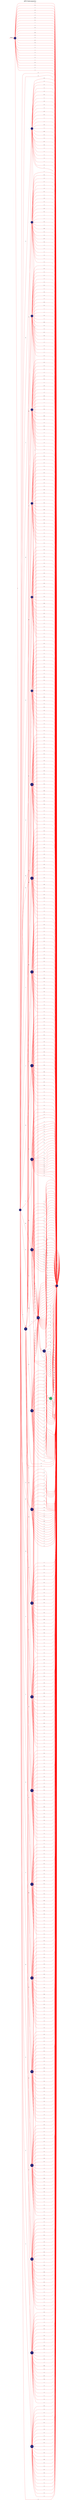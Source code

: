 digraph automata_finito {
	rankdir=LR;
	graph [label="AFD Subconjuntos", labelloc=t, fontsize=20]; 
	node [shape=doublecircle, style = filled,color = mediumseagreen]; 31;
	node [shape=circle];
	node [color=midnightblue,fontcolor=white];
	edge [color=red];
	secret_node [style=invis];
	secret_node -> 0 [label="inicio"];
	0 -> 1 [label="a"];
	0 -> 1 [label="b"];
	0 -> 1 [label="c"];
	0 -> 1 [label="d"];
	0 -> 1 [label="e"];
	0 -> 1 [label="f"];
	0 -> 1 [label="g"];
	0 -> 1 [label="h"];
	0 -> 1 [label="i"];
	0 -> 1 [label="j"];
	0 -> 1 [label="k"];
	0 -> 1 [label="l"];
	0 -> 1 [label="m"];
	0 -> 1 [label="n"];
	0 -> 1 [label="o"];
	0 -> 1 [label="p"];
	0 -> 1 [label="q"];
	0 -> 1 [label="1"];
	0 -> 2 [label="r"];
	0 -> 1 [label="2"];
	0 -> 1 [label="s"];
	0 -> 1 [label="3"];
	0 -> 1 [label="t"];
	0 -> 1 [label="u"];
	0 -> 1 [label="v"];
	0 -> 1 [label="w"];
	0 -> 1 [label="x"];
	0 -> 1 [label="y"];
	0 -> 1 [label="z"];
	1 -> 1 [label="a"];
	1 -> 1 [label="b"];
	1 -> 1 [label="c"];
	1 -> 1 [label="d"];
	1 -> 1 [label="e"];
	1 -> 1 [label="f"];
	1 -> 1 [label="g"];
	1 -> 1 [label="h"];
	1 -> 1 [label="i"];
	1 -> 1 [label="j"];
	1 -> 1 [label="k"];
	1 -> 1 [label="l"];
	1 -> 1 [label="m"];
	1 -> 1 [label="n"];
	1 -> 1 [label="o"];
	1 -> 1 [label="p"];
	1 -> 1 [label="q"];
	1 -> 1 [label="1"];
	1 -> 1 [label="r"];
	1 -> 1 [label="2"];
	1 -> 1 [label="s"];
	1 -> 1 [label="3"];
	1 -> 1 [label="t"];
	1 -> 1 [label="u"];
	1 -> 1 [label="v"];
	1 -> 1 [label="w"];
	1 -> 1 [label="x"];
	1 -> 1 [label="y"];
	1 -> 1 [label="z"];
	2 -> 3 [label="a"];
	2 -> 4 [label="b"];
	2 -> 5 [label="c"];
	2 -> 6 [label="d"];
	2 -> 7 [label="e"];
	2 -> 8 [label="f"];
	2 -> 9 [label="g"];
	2 -> 10 [label="h"];
	2 -> 11 [label="i"];
	2 -> 12 [label="j"];
	2 -> 13 [label="k"];
	2 -> 14 [label="l"];
	2 -> 15 [label="m"];
	2 -> 16 [label="n"];
	2 -> 17 [label="o"];
	2 -> 18 [label="p"];
	2 -> 19 [label="q"];
	2 -> 1 [label="1"];
	2 -> 20 [label="r"];
	2 -> 1 [label="2"];
	2 -> 21 [label="s"];
	2 -> 1 [label="3"];
	2 -> 22 [label="t"];
	2 -> 23 [label="u"];
	2 -> 24 [label="v"];
	2 -> 25 [label="w"];
	2 -> 26 [label="x"];
	2 -> 27 [label="y"];
	2 -> 28 [label="z"];
	3 -> 1 [label="a"];
	3 -> 1 [label="b"];
	3 -> 1 [label="c"];
	3 -> 1 [label="d"];
	3 -> 1 [label="e"];
	3 -> 1 [label="f"];
	3 -> 1 [label="g"];
	3 -> 1 [label="h"];
	3 -> 1 [label="i"];
	3 -> 1 [label="j"];
	3 -> 1 [label="k"];
	3 -> 1 [label="l"];
	3 -> 1 [label="m"];
	3 -> 1 [label="n"];
	3 -> 1 [label="o"];
	3 -> 1 [label="p"];
	3 -> 1 [label="q"];
	3 -> 29 [label="1"];
	3 -> 1 [label="r"];
	3 -> 1 [label="2"];
	3 -> 1 [label="s"];
	3 -> 1 [label="3"];
	3 -> 1 [label="t"];
	3 -> 1 [label="u"];
	3 -> 1 [label="v"];
	3 -> 1 [label="w"];
	3 -> 1 [label="x"];
	3 -> 1 [label="y"];
	3 -> 1 [label="z"];
	4 -> 1 [label="a"];
	4 -> 1 [label="b"];
	4 -> 1 [label="c"];
	4 -> 1 [label="d"];
	4 -> 1 [label="e"];
	4 -> 1 [label="f"];
	4 -> 1 [label="g"];
	4 -> 1 [label="h"];
	4 -> 1 [label="i"];
	4 -> 1 [label="j"];
	4 -> 1 [label="k"];
	4 -> 1 [label="l"];
	4 -> 1 [label="m"];
	4 -> 1 [label="n"];
	4 -> 1 [label="o"];
	4 -> 1 [label="p"];
	4 -> 1 [label="q"];
	4 -> 29 [label="1"];
	4 -> 1 [label="r"];
	4 -> 1 [label="2"];
	4 -> 1 [label="s"];
	4 -> 1 [label="3"];
	4 -> 1 [label="t"];
	4 -> 1 [label="u"];
	4 -> 1 [label="v"];
	4 -> 1 [label="w"];
	4 -> 1 [label="x"];
	4 -> 1 [label="y"];
	4 -> 1 [label="z"];
	5 -> 1 [label="a"];
	5 -> 1 [label="b"];
	5 -> 1 [label="c"];
	5 -> 1 [label="d"];
	5 -> 1 [label="e"];
	5 -> 1 [label="f"];
	5 -> 1 [label="g"];
	5 -> 1 [label="h"];
	5 -> 1 [label="i"];
	5 -> 1 [label="j"];
	5 -> 1 [label="k"];
	5 -> 1 [label="l"];
	5 -> 1 [label="m"];
	5 -> 1 [label="n"];
	5 -> 1 [label="o"];
	5 -> 1 [label="p"];
	5 -> 1 [label="q"];
	5 -> 29 [label="1"];
	5 -> 1 [label="r"];
	5 -> 1 [label="2"];
	5 -> 1 [label="s"];
	5 -> 1 [label="3"];
	5 -> 1 [label="t"];
	5 -> 1 [label="u"];
	5 -> 1 [label="v"];
	5 -> 1 [label="w"];
	5 -> 1 [label="x"];
	5 -> 1 [label="y"];
	5 -> 1 [label="z"];
	6 -> 1 [label="a"];
	6 -> 1 [label="b"];
	6 -> 1 [label="c"];
	6 -> 1 [label="d"];
	6 -> 1 [label="e"];
	6 -> 1 [label="f"];
	6 -> 1 [label="g"];
	6 -> 1 [label="h"];
	6 -> 1 [label="i"];
	6 -> 1 [label="j"];
	6 -> 1 [label="k"];
	6 -> 1 [label="l"];
	6 -> 1 [label="m"];
	6 -> 1 [label="n"];
	6 -> 1 [label="o"];
	6 -> 1 [label="p"];
	6 -> 1 [label="q"];
	6 -> 29 [label="1"];
	6 -> 1 [label="r"];
	6 -> 1 [label="2"];
	6 -> 1 [label="s"];
	6 -> 1 [label="3"];
	6 -> 1 [label="t"];
	6 -> 1 [label="u"];
	6 -> 1 [label="v"];
	6 -> 1 [label="w"];
	6 -> 1 [label="x"];
	6 -> 1 [label="y"];
	6 -> 1 [label="z"];
	7 -> 1 [label="a"];
	7 -> 1 [label="b"];
	7 -> 1 [label="c"];
	7 -> 1 [label="d"];
	7 -> 1 [label="e"];
	7 -> 1 [label="f"];
	7 -> 1 [label="g"];
	7 -> 1 [label="h"];
	7 -> 1 [label="i"];
	7 -> 1 [label="j"];
	7 -> 1 [label="k"];
	7 -> 1 [label="l"];
	7 -> 1 [label="m"];
	7 -> 1 [label="n"];
	7 -> 1 [label="o"];
	7 -> 1 [label="p"];
	7 -> 1 [label="q"];
	7 -> 29 [label="1"];
	7 -> 1 [label="r"];
	7 -> 1 [label="2"];
	7 -> 1 [label="s"];
	7 -> 1 [label="3"];
	7 -> 1 [label="t"];
	7 -> 1 [label="u"];
	7 -> 1 [label="v"];
	7 -> 1 [label="w"];
	7 -> 1 [label="x"];
	7 -> 1 [label="y"];
	7 -> 1 [label="z"];
	8 -> 1 [label="a"];
	8 -> 1 [label="b"];
	8 -> 1 [label="c"];
	8 -> 1 [label="d"];
	8 -> 1 [label="e"];
	8 -> 1 [label="f"];
	8 -> 1 [label="g"];
	8 -> 1 [label="h"];
	8 -> 1 [label="i"];
	8 -> 1 [label="j"];
	8 -> 1 [label="k"];
	8 -> 1 [label="l"];
	8 -> 1 [label="m"];
	8 -> 1 [label="n"];
	8 -> 1 [label="o"];
	8 -> 1 [label="p"];
	8 -> 1 [label="q"];
	8 -> 29 [label="1"];
	8 -> 1 [label="r"];
	8 -> 1 [label="2"];
	8 -> 1 [label="s"];
	8 -> 1 [label="3"];
	8 -> 1 [label="t"];
	8 -> 1 [label="u"];
	8 -> 1 [label="v"];
	8 -> 1 [label="w"];
	8 -> 1 [label="x"];
	8 -> 1 [label="y"];
	8 -> 1 [label="z"];
	9 -> 1 [label="a"];
	9 -> 1 [label="b"];
	9 -> 1 [label="c"];
	9 -> 1 [label="d"];
	9 -> 1 [label="e"];
	9 -> 1 [label="f"];
	9 -> 1 [label="g"];
	9 -> 1 [label="h"];
	9 -> 1 [label="i"];
	9 -> 1 [label="j"];
	9 -> 1 [label="k"];
	9 -> 1 [label="l"];
	9 -> 1 [label="m"];
	9 -> 1 [label="n"];
	9 -> 1 [label="o"];
	9 -> 1 [label="p"];
	9 -> 1 [label="q"];
	9 -> 29 [label="1"];
	9 -> 1 [label="r"];
	9 -> 1 [label="2"];
	9 -> 1 [label="s"];
	9 -> 1 [label="3"];
	9 -> 1 [label="t"];
	9 -> 1 [label="u"];
	9 -> 1 [label="v"];
	9 -> 1 [label="w"];
	9 -> 1 [label="x"];
	9 -> 1 [label="y"];
	9 -> 1 [label="z"];
	10 -> 1 [label="a"];
	10 -> 1 [label="b"];
	10 -> 1 [label="c"];
	10 -> 1 [label="d"];
	10 -> 1 [label="e"];
	10 -> 1 [label="f"];
	10 -> 1 [label="g"];
	10 -> 1 [label="h"];
	10 -> 1 [label="i"];
	10 -> 1 [label="j"];
	10 -> 1 [label="k"];
	10 -> 1 [label="l"];
	10 -> 1 [label="m"];
	10 -> 1 [label="n"];
	10 -> 1 [label="o"];
	10 -> 1 [label="p"];
	10 -> 1 [label="q"];
	10 -> 29 [label="1"];
	10 -> 1 [label="r"];
	10 -> 1 [label="2"];
	10 -> 1 [label="s"];
	10 -> 1 [label="3"];
	10 -> 1 [label="t"];
	10 -> 1 [label="u"];
	10 -> 1 [label="v"];
	10 -> 1 [label="w"];
	10 -> 1 [label="x"];
	10 -> 1 [label="y"];
	10 -> 1 [label="z"];
	11 -> 1 [label="a"];
	11 -> 1 [label="b"];
	11 -> 1 [label="c"];
	11 -> 1 [label="d"];
	11 -> 1 [label="e"];
	11 -> 1 [label="f"];
	11 -> 1 [label="g"];
	11 -> 1 [label="h"];
	11 -> 1 [label="i"];
	11 -> 1 [label="j"];
	11 -> 1 [label="k"];
	11 -> 1 [label="l"];
	11 -> 1 [label="m"];
	11 -> 1 [label="n"];
	11 -> 1 [label="o"];
	11 -> 1 [label="p"];
	11 -> 1 [label="q"];
	11 -> 29 [label="1"];
	11 -> 1 [label="r"];
	11 -> 1 [label="2"];
	11 -> 1 [label="s"];
	11 -> 1 [label="3"];
	11 -> 1 [label="t"];
	11 -> 1 [label="u"];
	11 -> 1 [label="v"];
	11 -> 1 [label="w"];
	11 -> 1 [label="x"];
	11 -> 1 [label="y"];
	11 -> 1 [label="z"];
	12 -> 1 [label="a"];
	12 -> 1 [label="b"];
	12 -> 1 [label="c"];
	12 -> 1 [label="d"];
	12 -> 1 [label="e"];
	12 -> 1 [label="f"];
	12 -> 1 [label="g"];
	12 -> 1 [label="h"];
	12 -> 1 [label="i"];
	12 -> 1 [label="j"];
	12 -> 1 [label="k"];
	12 -> 1 [label="l"];
	12 -> 1 [label="m"];
	12 -> 1 [label="n"];
	12 -> 1 [label="o"];
	12 -> 1 [label="p"];
	12 -> 1 [label="q"];
	12 -> 29 [label="1"];
	12 -> 1 [label="r"];
	12 -> 1 [label="2"];
	12 -> 1 [label="s"];
	12 -> 1 [label="3"];
	12 -> 1 [label="t"];
	12 -> 1 [label="u"];
	12 -> 1 [label="v"];
	12 -> 1 [label="w"];
	12 -> 1 [label="x"];
	12 -> 1 [label="y"];
	12 -> 1 [label="z"];
	13 -> 1 [label="a"];
	13 -> 1 [label="b"];
	13 -> 1 [label="c"];
	13 -> 1 [label="d"];
	13 -> 1 [label="e"];
	13 -> 1 [label="f"];
	13 -> 1 [label="g"];
	13 -> 1 [label="h"];
	13 -> 1 [label="i"];
	13 -> 1 [label="j"];
	13 -> 1 [label="k"];
	13 -> 1 [label="l"];
	13 -> 1 [label="m"];
	13 -> 1 [label="n"];
	13 -> 1 [label="o"];
	13 -> 1 [label="p"];
	13 -> 1 [label="q"];
	13 -> 29 [label="1"];
	13 -> 1 [label="r"];
	13 -> 1 [label="2"];
	13 -> 1 [label="s"];
	13 -> 1 [label="3"];
	13 -> 1 [label="t"];
	13 -> 1 [label="u"];
	13 -> 1 [label="v"];
	13 -> 1 [label="w"];
	13 -> 1 [label="x"];
	13 -> 1 [label="y"];
	13 -> 1 [label="z"];
	14 -> 1 [label="a"];
	14 -> 1 [label="b"];
	14 -> 1 [label="c"];
	14 -> 1 [label="d"];
	14 -> 1 [label="e"];
	14 -> 1 [label="f"];
	14 -> 1 [label="g"];
	14 -> 1 [label="h"];
	14 -> 1 [label="i"];
	14 -> 1 [label="j"];
	14 -> 1 [label="k"];
	14 -> 1 [label="l"];
	14 -> 1 [label="m"];
	14 -> 1 [label="n"];
	14 -> 1 [label="o"];
	14 -> 1 [label="p"];
	14 -> 1 [label="q"];
	14 -> 29 [label="1"];
	14 -> 1 [label="r"];
	14 -> 1 [label="2"];
	14 -> 1 [label="s"];
	14 -> 1 [label="3"];
	14 -> 1 [label="t"];
	14 -> 1 [label="u"];
	14 -> 1 [label="v"];
	14 -> 1 [label="w"];
	14 -> 1 [label="x"];
	14 -> 1 [label="y"];
	14 -> 1 [label="z"];
	15 -> 1 [label="a"];
	15 -> 1 [label="b"];
	15 -> 1 [label="c"];
	15 -> 1 [label="d"];
	15 -> 1 [label="e"];
	15 -> 1 [label="f"];
	15 -> 1 [label="g"];
	15 -> 1 [label="h"];
	15 -> 1 [label="i"];
	15 -> 1 [label="j"];
	15 -> 1 [label="k"];
	15 -> 1 [label="l"];
	15 -> 1 [label="m"];
	15 -> 1 [label="n"];
	15 -> 1 [label="o"];
	15 -> 1 [label="p"];
	15 -> 1 [label="q"];
	15 -> 29 [label="1"];
	15 -> 1 [label="r"];
	15 -> 1 [label="2"];
	15 -> 1 [label="s"];
	15 -> 1 [label="3"];
	15 -> 1 [label="t"];
	15 -> 1 [label="u"];
	15 -> 1 [label="v"];
	15 -> 1 [label="w"];
	15 -> 1 [label="x"];
	15 -> 1 [label="y"];
	15 -> 1 [label="z"];
	16 -> 1 [label="a"];
	16 -> 1 [label="b"];
	16 -> 1 [label="c"];
	16 -> 1 [label="d"];
	16 -> 1 [label="e"];
	16 -> 1 [label="f"];
	16 -> 1 [label="g"];
	16 -> 1 [label="h"];
	16 -> 1 [label="i"];
	16 -> 1 [label="j"];
	16 -> 1 [label="k"];
	16 -> 1 [label="l"];
	16 -> 1 [label="m"];
	16 -> 1 [label="n"];
	16 -> 1 [label="o"];
	16 -> 1 [label="p"];
	16 -> 1 [label="q"];
	16 -> 29 [label="1"];
	16 -> 1 [label="r"];
	16 -> 1 [label="2"];
	16 -> 1 [label="s"];
	16 -> 1 [label="3"];
	16 -> 1 [label="t"];
	16 -> 1 [label="u"];
	16 -> 1 [label="v"];
	16 -> 1 [label="w"];
	16 -> 1 [label="x"];
	16 -> 1 [label="y"];
	16 -> 1 [label="z"];
	17 -> 1 [label="a"];
	17 -> 1 [label="b"];
	17 -> 1 [label="c"];
	17 -> 1 [label="d"];
	17 -> 1 [label="e"];
	17 -> 1 [label="f"];
	17 -> 1 [label="g"];
	17 -> 1 [label="h"];
	17 -> 1 [label="i"];
	17 -> 1 [label="j"];
	17 -> 1 [label="k"];
	17 -> 1 [label="l"];
	17 -> 1 [label="m"];
	17 -> 1 [label="n"];
	17 -> 1 [label="o"];
	17 -> 1 [label="p"];
	17 -> 1 [label="q"];
	17 -> 29 [label="1"];
	17 -> 1 [label="r"];
	17 -> 1 [label="2"];
	17 -> 1 [label="s"];
	17 -> 1 [label="3"];
	17 -> 1 [label="t"];
	17 -> 1 [label="u"];
	17 -> 1 [label="v"];
	17 -> 1 [label="w"];
	17 -> 1 [label="x"];
	17 -> 1 [label="y"];
	17 -> 1 [label="z"];
	18 -> 1 [label="a"];
	18 -> 1 [label="b"];
	18 -> 1 [label="c"];
	18 -> 1 [label="d"];
	18 -> 1 [label="e"];
	18 -> 1 [label="f"];
	18 -> 1 [label="g"];
	18 -> 1 [label="h"];
	18 -> 1 [label="i"];
	18 -> 1 [label="j"];
	18 -> 1 [label="k"];
	18 -> 1 [label="l"];
	18 -> 1 [label="m"];
	18 -> 1 [label="n"];
	18 -> 1 [label="o"];
	18 -> 1 [label="p"];
	18 -> 1 [label="q"];
	18 -> 29 [label="1"];
	18 -> 1 [label="r"];
	18 -> 1 [label="2"];
	18 -> 1 [label="s"];
	18 -> 1 [label="3"];
	18 -> 1 [label="t"];
	18 -> 1 [label="u"];
	18 -> 1 [label="v"];
	18 -> 1 [label="w"];
	18 -> 1 [label="x"];
	18 -> 1 [label="y"];
	18 -> 1 [label="z"];
	19 -> 1 [label="a"];
	19 -> 1 [label="b"];
	19 -> 1 [label="c"];
	19 -> 1 [label="d"];
	19 -> 1 [label="e"];
	19 -> 1 [label="f"];
	19 -> 1 [label="g"];
	19 -> 1 [label="h"];
	19 -> 1 [label="i"];
	19 -> 1 [label="j"];
	19 -> 1 [label="k"];
	19 -> 1 [label="l"];
	19 -> 1 [label="m"];
	19 -> 1 [label="n"];
	19 -> 1 [label="o"];
	19 -> 1 [label="p"];
	19 -> 1 [label="q"];
	19 -> 29 [label="1"];
	19 -> 1 [label="r"];
	19 -> 1 [label="2"];
	19 -> 1 [label="s"];
	19 -> 1 [label="3"];
	19 -> 1 [label="t"];
	19 -> 1 [label="u"];
	19 -> 1 [label="v"];
	19 -> 1 [label="w"];
	19 -> 1 [label="x"];
	19 -> 1 [label="y"];
	19 -> 1 [label="z"];
	20 -> 3 [label="a"];
	20 -> 4 [label="b"];
	20 -> 5 [label="c"];
	20 -> 6 [label="d"];
	20 -> 7 [label="e"];
	20 -> 8 [label="f"];
	20 -> 9 [label="g"];
	20 -> 10 [label="h"];
	20 -> 11 [label="i"];
	20 -> 12 [label="j"];
	20 -> 13 [label="k"];
	20 -> 14 [label="l"];
	20 -> 15 [label="m"];
	20 -> 16 [label="n"];
	20 -> 17 [label="o"];
	20 -> 18 [label="p"];
	20 -> 19 [label="q"];
	20 -> 29 [label="1"];
	20 -> 20 [label="r"];
	20 -> 1 [label="2"];
	20 -> 21 [label="s"];
	20 -> 1 [label="3"];
	20 -> 22 [label="t"];
	20 -> 23 [label="u"];
	20 -> 24 [label="v"];
	20 -> 25 [label="w"];
	20 -> 26 [label="x"];
	20 -> 27 [label="y"];
	20 -> 28 [label="z"];
	21 -> 1 [label="a"];
	21 -> 1 [label="b"];
	21 -> 1 [label="c"];
	21 -> 1 [label="d"];
	21 -> 1 [label="e"];
	21 -> 1 [label="f"];
	21 -> 1 [label="g"];
	21 -> 1 [label="h"];
	21 -> 1 [label="i"];
	21 -> 1 [label="j"];
	21 -> 1 [label="k"];
	21 -> 1 [label="l"];
	21 -> 1 [label="m"];
	21 -> 1 [label="n"];
	21 -> 1 [label="o"];
	21 -> 1 [label="p"];
	21 -> 1 [label="q"];
	21 -> 29 [label="1"];
	21 -> 1 [label="r"];
	21 -> 1 [label="2"];
	21 -> 1 [label="s"];
	21 -> 1 [label="3"];
	21 -> 1 [label="t"];
	21 -> 1 [label="u"];
	21 -> 1 [label="v"];
	21 -> 1 [label="w"];
	21 -> 1 [label="x"];
	21 -> 1 [label="y"];
	21 -> 1 [label="z"];
	22 -> 1 [label="a"];
	22 -> 1 [label="b"];
	22 -> 1 [label="c"];
	22 -> 1 [label="d"];
	22 -> 1 [label="e"];
	22 -> 1 [label="f"];
	22 -> 1 [label="g"];
	22 -> 1 [label="h"];
	22 -> 1 [label="i"];
	22 -> 1 [label="j"];
	22 -> 1 [label="k"];
	22 -> 1 [label="l"];
	22 -> 1 [label="m"];
	22 -> 1 [label="n"];
	22 -> 1 [label="o"];
	22 -> 1 [label="p"];
	22 -> 1 [label="q"];
	22 -> 29 [label="1"];
	22 -> 1 [label="r"];
	22 -> 1 [label="2"];
	22 -> 1 [label="s"];
	22 -> 1 [label="3"];
	22 -> 1 [label="t"];
	22 -> 1 [label="u"];
	22 -> 1 [label="v"];
	22 -> 1 [label="w"];
	22 -> 1 [label="x"];
	22 -> 1 [label="y"];
	22 -> 1 [label="z"];
	23 -> 1 [label="a"];
	23 -> 1 [label="b"];
	23 -> 1 [label="c"];
	23 -> 1 [label="d"];
	23 -> 1 [label="e"];
	23 -> 1 [label="f"];
	23 -> 1 [label="g"];
	23 -> 1 [label="h"];
	23 -> 1 [label="i"];
	23 -> 1 [label="j"];
	23 -> 1 [label="k"];
	23 -> 1 [label="l"];
	23 -> 1 [label="m"];
	23 -> 1 [label="n"];
	23 -> 1 [label="o"];
	23 -> 1 [label="p"];
	23 -> 1 [label="q"];
	23 -> 29 [label="1"];
	23 -> 1 [label="r"];
	23 -> 1 [label="2"];
	23 -> 1 [label="s"];
	23 -> 1 [label="3"];
	23 -> 1 [label="t"];
	23 -> 1 [label="u"];
	23 -> 1 [label="v"];
	23 -> 1 [label="w"];
	23 -> 1 [label="x"];
	23 -> 1 [label="y"];
	23 -> 1 [label="z"];
	24 -> 1 [label="a"];
	24 -> 1 [label="b"];
	24 -> 1 [label="c"];
	24 -> 1 [label="d"];
	24 -> 1 [label="e"];
	24 -> 1 [label="f"];
	24 -> 1 [label="g"];
	24 -> 1 [label="h"];
	24 -> 1 [label="i"];
	24 -> 1 [label="j"];
	24 -> 1 [label="k"];
	24 -> 1 [label="l"];
	24 -> 1 [label="m"];
	24 -> 1 [label="n"];
	24 -> 1 [label="o"];
	24 -> 1 [label="p"];
	24 -> 1 [label="q"];
	24 -> 29 [label="1"];
	24 -> 1 [label="r"];
	24 -> 1 [label="2"];
	24 -> 1 [label="s"];
	24 -> 1 [label="3"];
	24 -> 1 [label="t"];
	24 -> 1 [label="u"];
	24 -> 1 [label="v"];
	24 -> 1 [label="w"];
	24 -> 1 [label="x"];
	24 -> 1 [label="y"];
	24 -> 1 [label="z"];
	25 -> 1 [label="a"];
	25 -> 1 [label="b"];
	25 -> 1 [label="c"];
	25 -> 1 [label="d"];
	25 -> 1 [label="e"];
	25 -> 1 [label="f"];
	25 -> 1 [label="g"];
	25 -> 1 [label="h"];
	25 -> 1 [label="i"];
	25 -> 1 [label="j"];
	25 -> 1 [label="k"];
	25 -> 1 [label="l"];
	25 -> 1 [label="m"];
	25 -> 1 [label="n"];
	25 -> 1 [label="o"];
	25 -> 1 [label="p"];
	25 -> 1 [label="q"];
	25 -> 29 [label="1"];
	25 -> 1 [label="r"];
	25 -> 1 [label="2"];
	25 -> 1 [label="s"];
	25 -> 1 [label="3"];
	25 -> 1 [label="t"];
	25 -> 1 [label="u"];
	25 -> 1 [label="v"];
	25 -> 1 [label="w"];
	25 -> 1 [label="x"];
	25 -> 1 [label="y"];
	25 -> 1 [label="z"];
	26 -> 1 [label="a"];
	26 -> 1 [label="b"];
	26 -> 1 [label="c"];
	26 -> 1 [label="d"];
	26 -> 1 [label="e"];
	26 -> 1 [label="f"];
	26 -> 1 [label="g"];
	26 -> 1 [label="h"];
	26 -> 1 [label="i"];
	26 -> 1 [label="j"];
	26 -> 1 [label="k"];
	26 -> 1 [label="l"];
	26 -> 1 [label="m"];
	26 -> 1 [label="n"];
	26 -> 1 [label="o"];
	26 -> 1 [label="p"];
	26 -> 1 [label="q"];
	26 -> 29 [label="1"];
	26 -> 1 [label="r"];
	26 -> 1 [label="2"];
	26 -> 1 [label="s"];
	26 -> 1 [label="3"];
	26 -> 1 [label="t"];
	26 -> 1 [label="u"];
	26 -> 1 [label="v"];
	26 -> 1 [label="w"];
	26 -> 1 [label="x"];
	26 -> 1 [label="y"];
	26 -> 1 [label="z"];
	27 -> 1 [label="a"];
	27 -> 1 [label="b"];
	27 -> 1 [label="c"];
	27 -> 1 [label="d"];
	27 -> 1 [label="e"];
	27 -> 1 [label="f"];
	27 -> 1 [label="g"];
	27 -> 1 [label="h"];
	27 -> 1 [label="i"];
	27 -> 1 [label="j"];
	27 -> 1 [label="k"];
	27 -> 1 [label="l"];
	27 -> 1 [label="m"];
	27 -> 1 [label="n"];
	27 -> 1 [label="o"];
	27 -> 1 [label="p"];
	27 -> 1 [label="q"];
	27 -> 29 [label="1"];
	27 -> 1 [label="r"];
	27 -> 1 [label="2"];
	27 -> 1 [label="s"];
	27 -> 1 [label="3"];
	27 -> 1 [label="t"];
	27 -> 1 [label="u"];
	27 -> 1 [label="v"];
	27 -> 1 [label="w"];
	27 -> 1 [label="x"];
	27 -> 1 [label="y"];
	27 -> 1 [label="z"];
	28 -> 1 [label="a"];
	28 -> 1 [label="b"];
	28 -> 1 [label="c"];
	28 -> 1 [label="d"];
	28 -> 1 [label="e"];
	28 -> 1 [label="f"];
	28 -> 1 [label="g"];
	28 -> 1 [label="h"];
	28 -> 1 [label="i"];
	28 -> 1 [label="j"];
	28 -> 1 [label="k"];
	28 -> 1 [label="l"];
	28 -> 1 [label="m"];
	28 -> 1 [label="n"];
	28 -> 1 [label="o"];
	28 -> 1 [label="p"];
	28 -> 1 [label="q"];
	28 -> 29 [label="1"];
	28 -> 1 [label="r"];
	28 -> 1 [label="2"];
	28 -> 1 [label="s"];
	28 -> 1 [label="3"];
	28 -> 1 [label="t"];
	28 -> 1 [label="u"];
	28 -> 1 [label="v"];
	28 -> 1 [label="w"];
	28 -> 1 [label="x"];
	28 -> 1 [label="y"];
	28 -> 1 [label="z"];
	29 -> 1 [label="a"];
	29 -> 1 [label="b"];
	29 -> 1 [label="c"];
	29 -> 1 [label="d"];
	29 -> 1 [label="e"];
	29 -> 1 [label="f"];
	29 -> 1 [label="g"];
	29 -> 1 [label="h"];
	29 -> 1 [label="i"];
	29 -> 1 [label="j"];
	29 -> 1 [label="k"];
	29 -> 1 [label="l"];
	29 -> 1 [label="m"];
	29 -> 1 [label="n"];
	29 -> 1 [label="o"];
	29 -> 1 [label="p"];
	29 -> 1 [label="q"];
	29 -> 1 [label="1"];
	29 -> 1 [label="r"];
	29 -> 30 [label="2"];
	29 -> 1 [label="s"];
	29 -> 1 [label="3"];
	29 -> 1 [label="t"];
	29 -> 1 [label="u"];
	29 -> 1 [label="v"];
	29 -> 1 [label="w"];
	29 -> 1 [label="x"];
	29 -> 1 [label="y"];
	29 -> 1 [label="z"];
	30 -> 1 [label="a"];
	30 -> 1 [label="b"];
	30 -> 1 [label="c"];
	30 -> 1 [label="d"];
	30 -> 1 [label="e"];
	30 -> 1 [label="f"];
	30 -> 1 [label="g"];
	30 -> 1 [label="h"];
	30 -> 1 [label="i"];
	30 -> 1 [label="j"];
	30 -> 1 [label="k"];
	30 -> 1 [label="l"];
	30 -> 1 [label="m"];
	30 -> 1 [label="n"];
	30 -> 1 [label="o"];
	30 -> 1 [label="p"];
	30 -> 1 [label="q"];
	30 -> 1 [label="1"];
	30 -> 1 [label="r"];
	30 -> 1 [label="2"];
	30 -> 1 [label="s"];
	30 -> 31 [label="3"];
	30 -> 1 [label="t"];
	30 -> 1 [label="u"];
	30 -> 1 [label="v"];
	30 -> 1 [label="w"];
	30 -> 1 [label="x"];
	30 -> 1 [label="y"];
	30 -> 1 [label="z"];
	31 -> 1 [label="a"];
	31 -> 1 [label="b"];
	31 -> 1 [label="c"];
	31 -> 1 [label="d"];
	31 -> 1 [label="e"];
	31 -> 1 [label="f"];
	31 -> 1 [label="g"];
	31 -> 1 [label="h"];
	31 -> 1 [label="i"];
	31 -> 1 [label="j"];
	31 -> 1 [label="k"];
	31 -> 1 [label="l"];
	31 -> 1 [label="m"];
	31 -> 1 [label="n"];
	31 -> 1 [label="o"];
	31 -> 1 [label="p"];
	31 -> 1 [label="q"];
	31 -> 1 [label="1"];
	31 -> 1 [label="r"];
	31 -> 1 [label="2"];
	31 -> 1 [label="s"];
	31 -> 1 [label="3"];
	31 -> 1 [label="t"];
	31 -> 1 [label="u"];
	31 -> 1 [label="v"];
	31 -> 1 [label="w"];
	31 -> 1 [label="x"];
	31 -> 1 [label="y"];
	31 -> 1 [label="z"];
}